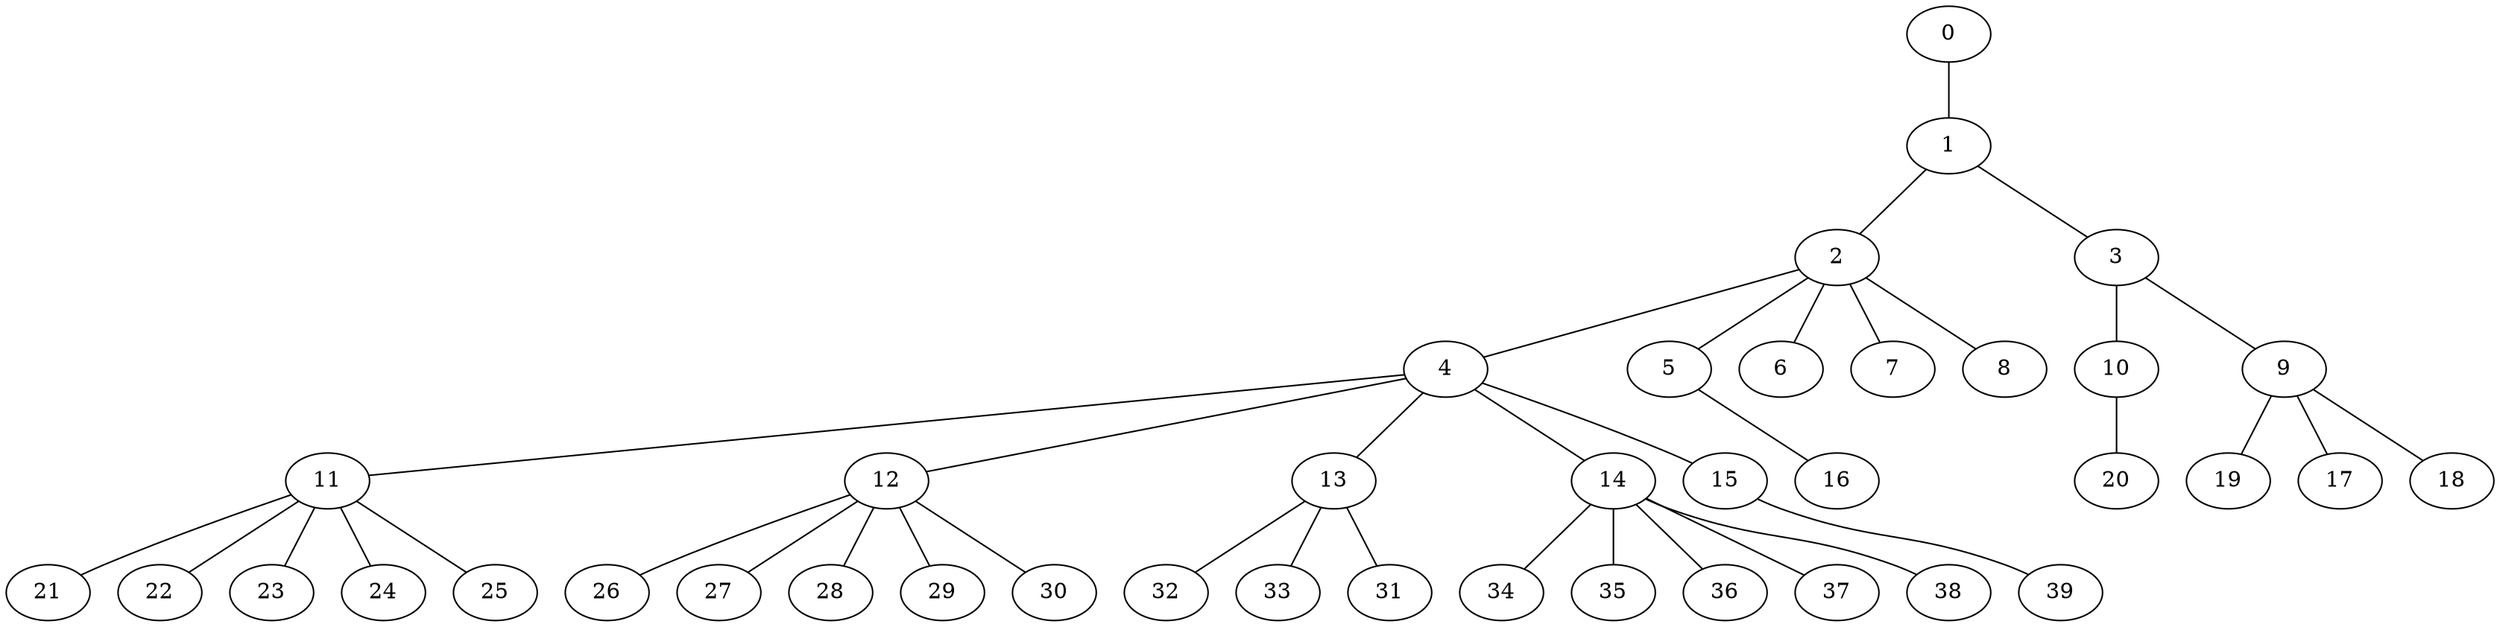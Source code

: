 
graph graphname {
    0 -- 1
1 -- 2
1 -- 3
2 -- 4
2 -- 5
2 -- 6
2 -- 7
2 -- 8
3 -- 10
3 -- 9
4 -- 11
4 -- 12
4 -- 13
4 -- 14
4 -- 15
5 -- 16
9 -- 19
9 -- 17
9 -- 18
10 -- 20
11 -- 21
11 -- 22
11 -- 23
11 -- 24
11 -- 25
12 -- 26
12 -- 27
12 -- 28
12 -- 29
12 -- 30
13 -- 32
13 -- 33
13 -- 31
14 -- 34
14 -- 35
14 -- 36
14 -- 37
14 -- 38
15 -- 39

}

